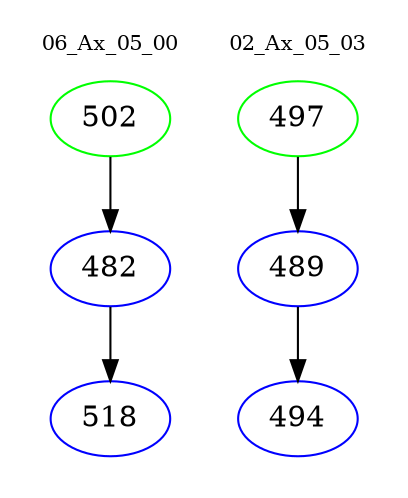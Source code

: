 digraph{
subgraph cluster_0 {
color = white
label = "06_Ax_05_00";
fontsize=10;
T0_502 [label="502", color="green"]
T0_502 -> T0_482 [color="black"]
T0_482 [label="482", color="blue"]
T0_482 -> T0_518 [color="black"]
T0_518 [label="518", color="blue"]
}
subgraph cluster_1 {
color = white
label = "02_Ax_05_03";
fontsize=10;
T1_497 [label="497", color="green"]
T1_497 -> T1_489 [color="black"]
T1_489 [label="489", color="blue"]
T1_489 -> T1_494 [color="black"]
T1_494 [label="494", color="blue"]
}
}
